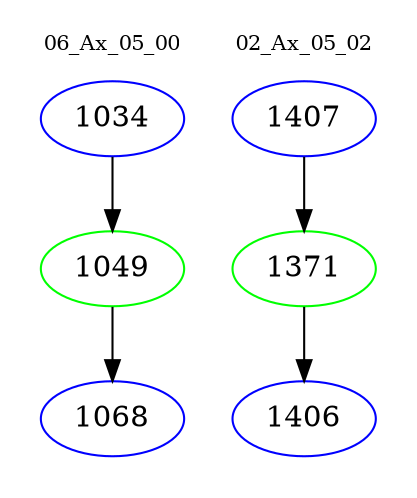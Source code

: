 digraph{
subgraph cluster_0 {
color = white
label = "06_Ax_05_00";
fontsize=10;
T0_1034 [label="1034", color="blue"]
T0_1034 -> T0_1049 [color="black"]
T0_1049 [label="1049", color="green"]
T0_1049 -> T0_1068 [color="black"]
T0_1068 [label="1068", color="blue"]
}
subgraph cluster_1 {
color = white
label = "02_Ax_05_02";
fontsize=10;
T1_1407 [label="1407", color="blue"]
T1_1407 -> T1_1371 [color="black"]
T1_1371 [label="1371", color="green"]
T1_1371 -> T1_1406 [color="black"]
T1_1406 [label="1406", color="blue"]
}
}
